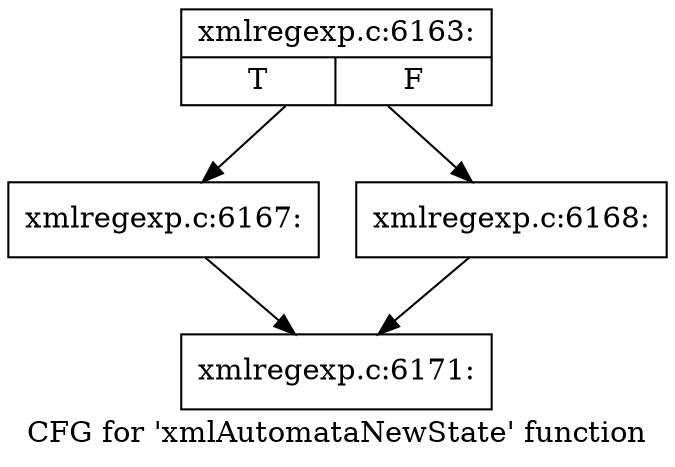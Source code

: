 digraph "CFG for 'xmlAutomataNewState' function" {
	label="CFG for 'xmlAutomataNewState' function";

	Node0x563d9d61bb20 [shape=record,label="{xmlregexp.c:6163:|{<s0>T|<s1>F}}"];
	Node0x563d9d61bb20 -> Node0x563d9d4d9a90;
	Node0x563d9d61bb20 -> Node0x563d9d4d9ae0;
	Node0x563d9d4d9a90 [shape=record,label="{xmlregexp.c:6167:}"];
	Node0x563d9d4d9a90 -> Node0x563d9d4d97f0;
	Node0x563d9d4d9ae0 [shape=record,label="{xmlregexp.c:6168:}"];
	Node0x563d9d4d9ae0 -> Node0x563d9d4d97f0;
	Node0x563d9d4d97f0 [shape=record,label="{xmlregexp.c:6171:}"];
}
